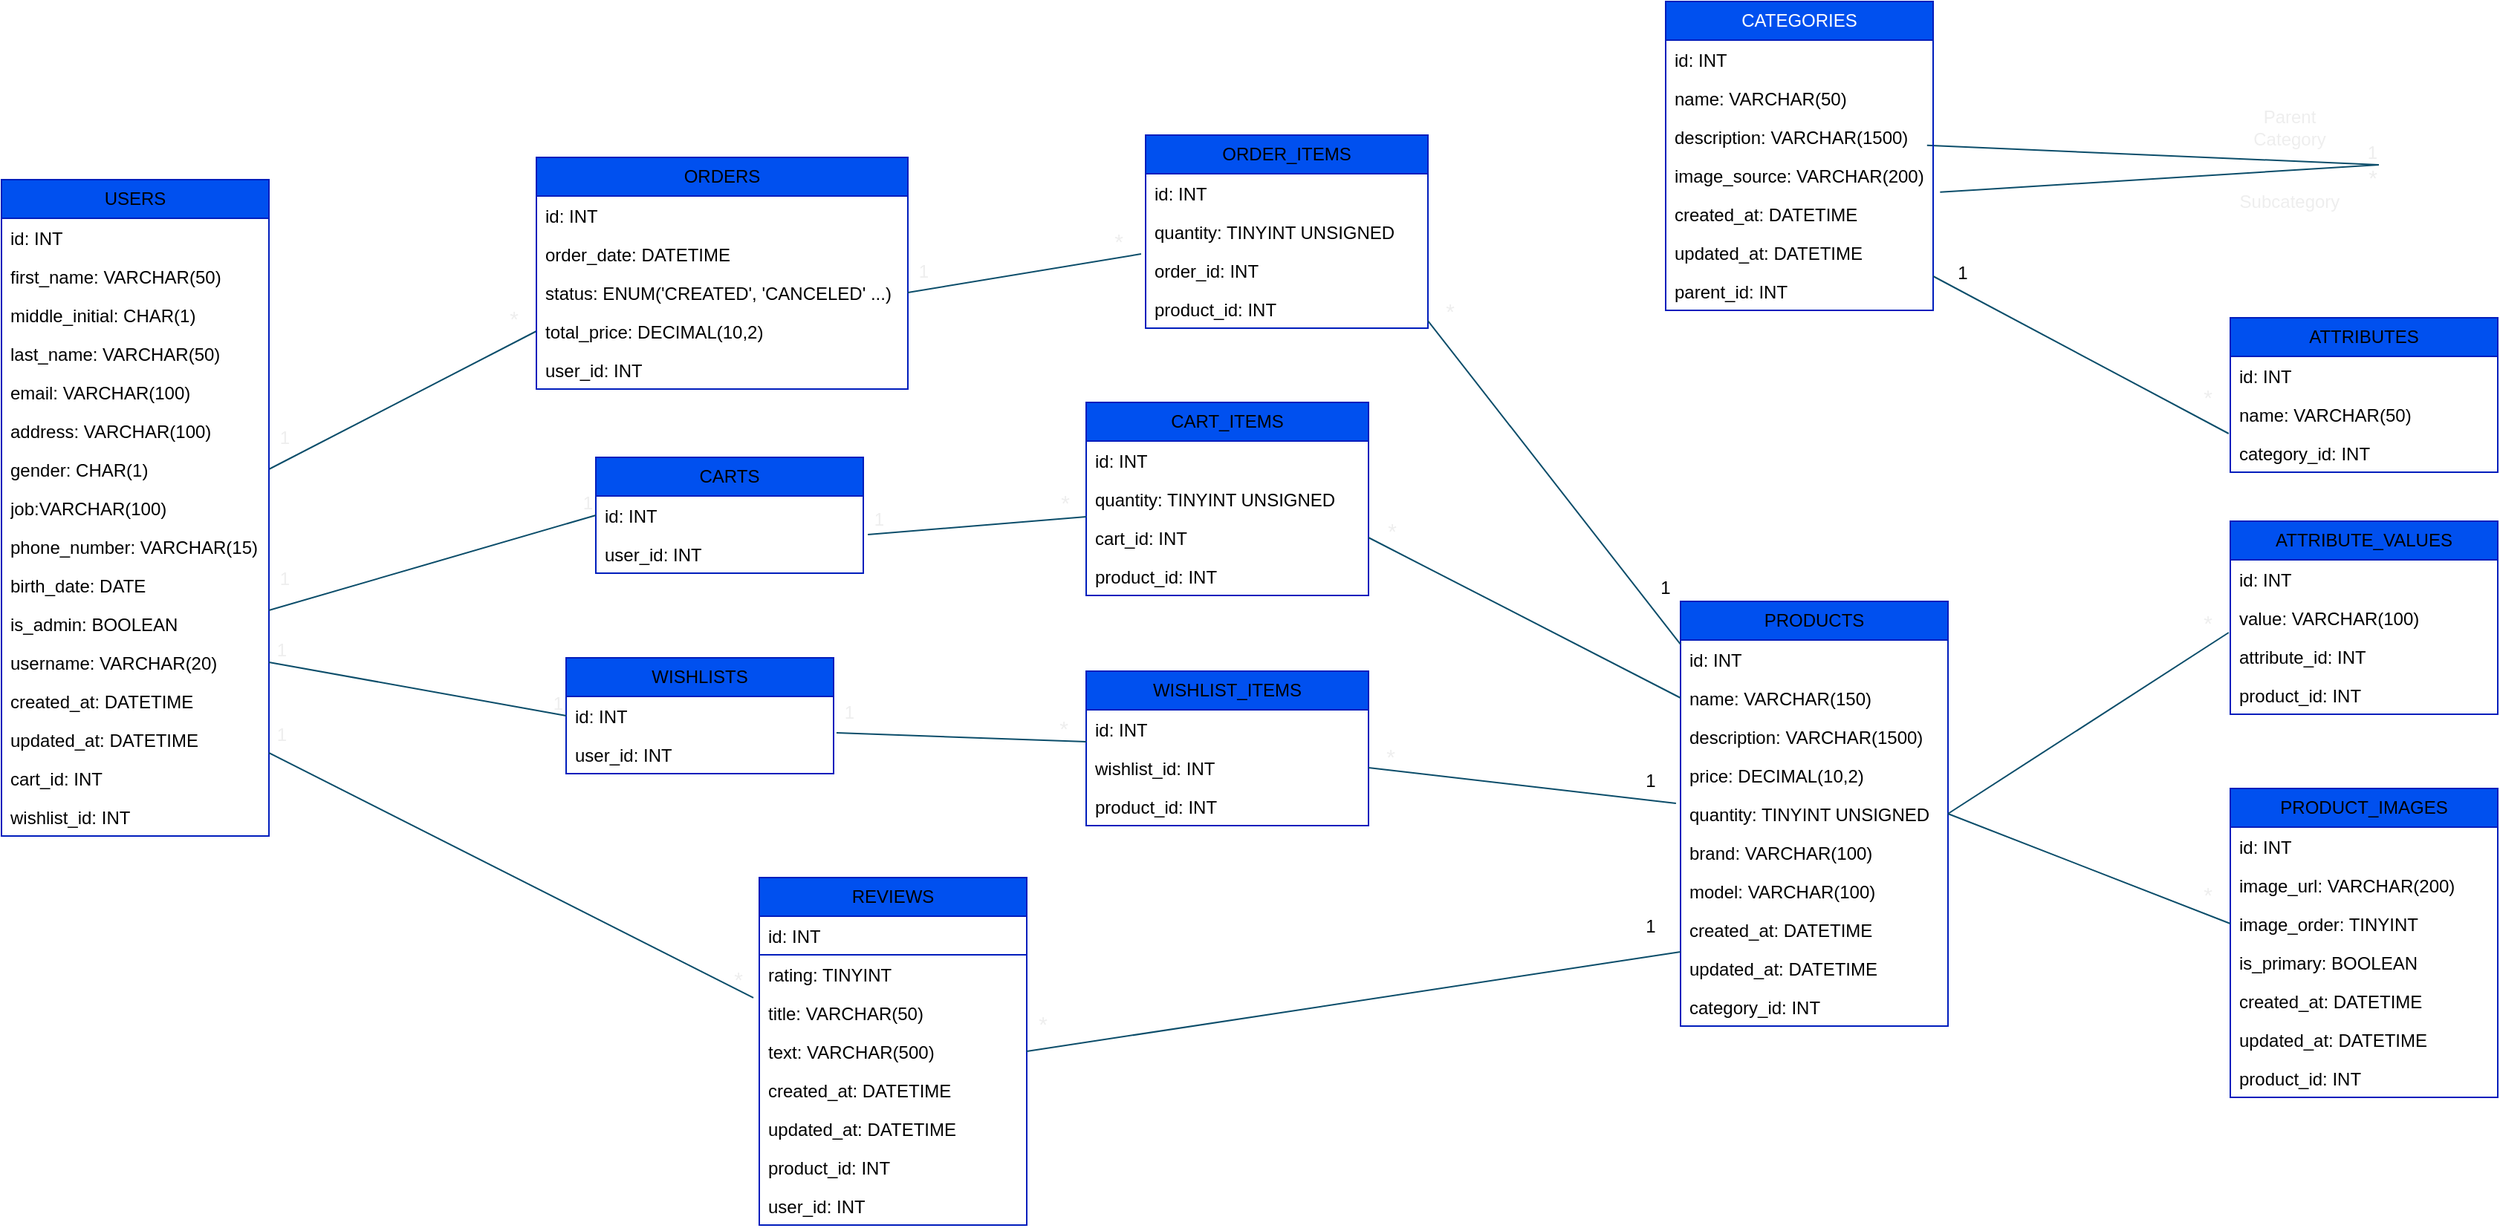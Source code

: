 <mxfile version="26.0.4">
  <diagram name="Sayfa -1" id="enzy9kZGAiI7FpsurEvg">
    <mxGraphModel dx="2206" dy="1286" grid="1" gridSize="10" guides="1" tooltips="1" connect="1" arrows="1" fold="1" page="1" pageScale="1" pageWidth="3300" pageHeight="4681" math="0" shadow="0">
      <root>
        <mxCell id="0" />
        <mxCell id="1" parent="0" />
        <mxCell id="1OkVXM3lb4R1ACt4dG86-137" value="" style="endArrow=none;html=1;rounded=0;exitX=1;exitY=0.5;exitDx=0;exitDy=0;entryX=0;entryY=0.5;entryDx=0;entryDy=0;labelBackgroundColor=none;strokeColor=#0B4D6A;fontColor=default;" parent="1" target="KLQyToDOkxuxc8WSjmjW-53" edge="1" source="KLQyToDOkxuxc8WSjmjW-11">
          <mxGeometry relative="1" as="geometry">
            <mxPoint x="580" y="745" as="sourcePoint" />
            <mxPoint x="600" y="620" as="targetPoint" />
          </mxGeometry>
        </mxCell>
        <mxCell id="1OkVXM3lb4R1ACt4dG86-138" value="&lt;font style=&quot;font-size: 15px;&quot;&gt;*&lt;/font&gt;" style="resizable=0;html=1;whiteSpace=wrap;align=right;verticalAlign=bottom;labelBackgroundColor=none;fillColor=#09555B;strokeColor=#BAC8D3;fontColor=#EEEEEE;" parent="1OkVXM3lb4R1ACt4dG86-137" connectable="0" vertex="1">
          <mxGeometry x="1" relative="1" as="geometry">
            <mxPoint x="-10" y="2" as="offset" />
          </mxGeometry>
        </mxCell>
        <mxCell id="i_vCI5zejf2WjMVPMlsl-74" value="" style="endArrow=none;html=1;rounded=0;exitX=1.003;exitY=0.053;exitDx=0;exitDy=0;exitPerimeter=0;labelBackgroundColor=none;strokeColor=#0B4D6A;fontColor=default;" parent="1" edge="1">
          <mxGeometry relative="1" as="geometry">
            <mxPoint x="1665.9" y="486.87" as="sourcePoint" />
            <mxPoint x="1970" y="500" as="targetPoint" />
          </mxGeometry>
        </mxCell>
        <mxCell id="i_vCI5zejf2WjMVPMlsl-75" value="1" style="resizable=0;html=1;whiteSpace=wrap;align=right;verticalAlign=bottom;labelBackgroundColor=none;fillColor=#09555B;strokeColor=#BAC8D3;fontColor=#EEEEEE;" parent="i_vCI5zejf2WjMVPMlsl-74" connectable="0" vertex="1">
          <mxGeometry x="1" relative="1" as="geometry" />
        </mxCell>
        <mxCell id="i_vCI5zejf2WjMVPMlsl-76" value="Subcategory" style="text;html=1;align=center;verticalAlign=middle;whiteSpace=wrap;rounded=0;labelBackgroundColor=none;fontColor=#EEEEEE;" parent="1" vertex="1">
          <mxGeometry x="1870" y="510" width="80" height="30" as="geometry" />
        </mxCell>
        <mxCell id="i_vCI5zejf2WjMVPMlsl-77" value="" style="endArrow=none;html=1;rounded=0;exitX=1.026;exitY=0.281;exitDx=0;exitDy=0;exitPerimeter=0;labelBackgroundColor=none;strokeColor=#0B4D6A;fontColor=default;" parent="1" edge="1">
          <mxGeometry relative="1" as="geometry">
            <mxPoint x="1674.68" y="518.43" as="sourcePoint" />
            <mxPoint x="1970" y="500" as="targetPoint" />
          </mxGeometry>
        </mxCell>
        <mxCell id="i_vCI5zejf2WjMVPMlsl-78" value="" style="resizable=0;html=1;whiteSpace=wrap;align=right;verticalAlign=bottom;labelBackgroundColor=none;fillColor=#09555B;strokeColor=#BAC8D3;fontColor=#EEEEEE;" parent="i_vCI5zejf2WjMVPMlsl-77" connectable="0" vertex="1">
          <mxGeometry x="1" relative="1" as="geometry">
            <mxPoint x="-1" y="11" as="offset" />
          </mxGeometry>
        </mxCell>
        <mxCell id="i_vCI5zejf2WjMVPMlsl-80" value="Parent Category" style="text;html=1;align=center;verticalAlign=middle;whiteSpace=wrap;rounded=0;labelBackgroundColor=none;fontColor=#EEEEEE;" parent="1" vertex="1">
          <mxGeometry x="1870" y="460" width="80" height="30" as="geometry" />
        </mxCell>
        <mxCell id="KLQyToDOkxuxc8WSjmjW-1" value="USERS" style="swimlane;fontStyle=0;childLayout=stackLayout;horizontal=1;startSize=26;fillColor=#0050ef;horizontalStack=0;resizeParent=1;resizeParentMax=0;resizeLast=0;collapsible=1;marginBottom=0;whiteSpace=wrap;html=1;strokeColor=#001DBC;gradientColor=none;" parent="1" vertex="1">
          <mxGeometry x="370" y="510" width="180" height="442" as="geometry" />
        </mxCell>
        <mxCell id="KLQyToDOkxuxc8WSjmjW-2" value="id: INT" style="text;strokeColor=none;fillColor=none;align=left;verticalAlign=top;spacingLeft=4;spacingRight=4;overflow=hidden;rotatable=0;points=[[0,0.5],[1,0.5]];portConstraint=eastwest;whiteSpace=wrap;html=1;" parent="KLQyToDOkxuxc8WSjmjW-1" vertex="1">
          <mxGeometry y="26" width="180" height="26" as="geometry" />
        </mxCell>
        <mxCell id="KLQyToDOkxuxc8WSjmjW-3" value="first_name: VARCHAR(50)" style="text;strokeColor=none;fillColor=none;align=left;verticalAlign=top;spacingLeft=4;spacingRight=4;overflow=hidden;rotatable=0;points=[[0,0.5],[1,0.5]];portConstraint=eastwest;whiteSpace=wrap;html=1;" parent="KLQyToDOkxuxc8WSjmjW-1" vertex="1">
          <mxGeometry y="52" width="180" height="26" as="geometry" />
        </mxCell>
        <mxCell id="KLQyToDOkxuxc8WSjmjW-4" value="middle_initial: CHAR(1)" style="text;strokeColor=none;fillColor=none;align=left;verticalAlign=top;spacingLeft=4;spacingRight=4;overflow=hidden;rotatable=0;points=[[0,0.5],[1,0.5]];portConstraint=eastwest;whiteSpace=wrap;html=1;" parent="KLQyToDOkxuxc8WSjmjW-1" vertex="1">
          <mxGeometry y="78" width="180" height="26" as="geometry" />
        </mxCell>
        <mxCell id="KLQyToDOkxuxc8WSjmjW-6" value="last_name: VARCHAR(50)" style="text;strokeColor=none;fillColor=none;align=left;verticalAlign=top;spacingLeft=4;spacingRight=4;overflow=hidden;rotatable=0;points=[[0,0.5],[1,0.5]];portConstraint=eastwest;whiteSpace=wrap;html=1;" parent="KLQyToDOkxuxc8WSjmjW-1" vertex="1">
          <mxGeometry y="104" width="180" height="26" as="geometry" />
        </mxCell>
        <mxCell id="KLQyToDOkxuxc8WSjmjW-13" value="email: VARCHAR(100)" style="text;strokeColor=none;fillColor=none;align=left;verticalAlign=top;spacingLeft=4;spacingRight=4;overflow=hidden;rotatable=0;points=[[0,0.5],[1,0.5]];portConstraint=eastwest;whiteSpace=wrap;html=1;" parent="KLQyToDOkxuxc8WSjmjW-1" vertex="1">
          <mxGeometry y="130" width="180" height="26" as="geometry" />
        </mxCell>
        <mxCell id="KLQyToDOkxuxc8WSjmjW-12" value="address: VARCHAR(100)" style="text;strokeColor=none;fillColor=none;align=left;verticalAlign=top;spacingLeft=4;spacingRight=4;overflow=hidden;rotatable=0;points=[[0,0.5],[1,0.5]];portConstraint=eastwest;whiteSpace=wrap;html=1;" parent="KLQyToDOkxuxc8WSjmjW-1" vertex="1">
          <mxGeometry y="156" width="180" height="26" as="geometry" />
        </mxCell>
        <mxCell id="KLQyToDOkxuxc8WSjmjW-11" value="gender: CHAR(1)" style="text;strokeColor=none;fillColor=none;align=left;verticalAlign=top;spacingLeft=4;spacingRight=4;overflow=hidden;rotatable=0;points=[[0,0.5],[1,0.5]];portConstraint=eastwest;whiteSpace=wrap;html=1;" parent="KLQyToDOkxuxc8WSjmjW-1" vertex="1">
          <mxGeometry y="182" width="180" height="26" as="geometry" />
        </mxCell>
        <mxCell id="KLQyToDOkxuxc8WSjmjW-10" value="job:VARCHAR(100)" style="text;strokeColor=none;fillColor=none;align=left;verticalAlign=top;spacingLeft=4;spacingRight=4;overflow=hidden;rotatable=0;points=[[0,0.5],[1,0.5]];portConstraint=eastwest;whiteSpace=wrap;html=1;" parent="KLQyToDOkxuxc8WSjmjW-1" vertex="1">
          <mxGeometry y="208" width="180" height="26" as="geometry" />
        </mxCell>
        <mxCell id="KLQyToDOkxuxc8WSjmjW-9" value="phone_number: VARCHAR(15)" style="text;strokeColor=none;fillColor=none;align=left;verticalAlign=top;spacingLeft=4;spacingRight=4;overflow=hidden;rotatable=0;points=[[0,0.5],[1,0.5]];portConstraint=eastwest;whiteSpace=wrap;html=1;" parent="KLQyToDOkxuxc8WSjmjW-1" vertex="1">
          <mxGeometry y="234" width="180" height="26" as="geometry" />
        </mxCell>
        <mxCell id="KLQyToDOkxuxc8WSjmjW-8" value="birth_date: DATE" style="text;strokeColor=none;fillColor=none;align=left;verticalAlign=top;spacingLeft=4;spacingRight=4;overflow=hidden;rotatable=0;points=[[0,0.5],[1,0.5]];portConstraint=eastwest;whiteSpace=wrap;html=1;" parent="KLQyToDOkxuxc8WSjmjW-1" vertex="1">
          <mxGeometry y="260" width="180" height="26" as="geometry" />
        </mxCell>
        <mxCell id="KLQyToDOkxuxc8WSjmjW-7" value="is_admin: BOOLEAN" style="text;strokeColor=none;fillColor=none;align=left;verticalAlign=top;spacingLeft=4;spacingRight=4;overflow=hidden;rotatable=0;points=[[0,0.5],[1,0.5]];portConstraint=eastwest;whiteSpace=wrap;html=1;" parent="KLQyToDOkxuxc8WSjmjW-1" vertex="1">
          <mxGeometry y="286" width="180" height="26" as="geometry" />
        </mxCell>
        <mxCell id="KLQyToDOkxuxc8WSjmjW-5" value="username: VARCHAR(20)" style="text;strokeColor=none;fillColor=none;align=left;verticalAlign=top;spacingLeft=4;spacingRight=4;overflow=hidden;rotatable=0;points=[[0,0.5],[1,0.5]];portConstraint=eastwest;whiteSpace=wrap;html=1;" parent="KLQyToDOkxuxc8WSjmjW-1" vertex="1">
          <mxGeometry y="312" width="180" height="26" as="geometry" />
        </mxCell>
        <mxCell id="KLQyToDOkxuxc8WSjmjW-14" value="created_at: DATETIME" style="text;strokeColor=none;fillColor=none;align=left;verticalAlign=top;spacingLeft=4;spacingRight=4;overflow=hidden;rotatable=0;points=[[0,0.5],[1,0.5]];portConstraint=eastwest;whiteSpace=wrap;html=1;" parent="KLQyToDOkxuxc8WSjmjW-1" vertex="1">
          <mxGeometry y="338" width="180" height="26" as="geometry" />
        </mxCell>
        <mxCell id="KLQyToDOkxuxc8WSjmjW-15" value="updated_at: DATETIME" style="text;strokeColor=none;fillColor=none;align=left;verticalAlign=top;spacingLeft=4;spacingRight=4;overflow=hidden;rotatable=0;points=[[0,0.5],[1,0.5]];portConstraint=eastwest;whiteSpace=wrap;html=1;" parent="KLQyToDOkxuxc8WSjmjW-1" vertex="1">
          <mxGeometry y="364" width="180" height="26" as="geometry" />
        </mxCell>
        <mxCell id="KLQyToDOkxuxc8WSjmjW-17" value="cart_id: INT" style="text;strokeColor=none;fillColor=none;align=left;verticalAlign=top;spacingLeft=4;spacingRight=4;overflow=hidden;rotatable=0;points=[[0,0.5],[1,0.5]];portConstraint=eastwest;whiteSpace=wrap;html=1;" parent="KLQyToDOkxuxc8WSjmjW-1" vertex="1">
          <mxGeometry y="390" width="180" height="26" as="geometry" />
        </mxCell>
        <mxCell id="KLQyToDOkxuxc8WSjmjW-16" value="wishlist_id: INT" style="text;strokeColor=none;fillColor=none;align=left;verticalAlign=top;spacingLeft=4;spacingRight=4;overflow=hidden;rotatable=0;points=[[0,0.5],[1,0.5]];portConstraint=eastwest;whiteSpace=wrap;html=1;" parent="KLQyToDOkxuxc8WSjmjW-1" vertex="1">
          <mxGeometry y="416" width="180" height="26" as="geometry" />
        </mxCell>
        <mxCell id="KLQyToDOkxuxc8WSjmjW-18" value="CARTS" style="swimlane;fontStyle=0;childLayout=stackLayout;horizontal=1;startSize=26;fillColor=#0050ef;horizontalStack=0;resizeParent=1;resizeParentMax=0;resizeLast=0;collapsible=1;marginBottom=0;whiteSpace=wrap;html=1;strokeColor=#001DBC;gradientColor=none;" parent="1" vertex="1">
          <mxGeometry x="770" y="697" width="180" height="78" as="geometry" />
        </mxCell>
        <mxCell id="KLQyToDOkxuxc8WSjmjW-19" value="id: INT" style="text;strokeColor=none;fillColor=none;align=left;verticalAlign=top;spacingLeft=4;spacingRight=4;overflow=hidden;rotatable=0;points=[[0,0.5],[1,0.5]];portConstraint=eastwest;whiteSpace=wrap;html=1;" parent="KLQyToDOkxuxc8WSjmjW-18" vertex="1">
          <mxGeometry y="26" width="180" height="26" as="geometry" />
        </mxCell>
        <mxCell id="KLQyToDOkxuxc8WSjmjW-20" value="user_id: INT" style="text;strokeColor=none;fillColor=none;align=left;verticalAlign=top;spacingLeft=4;spacingRight=4;overflow=hidden;rotatable=0;points=[[0,0.5],[1,0.5]];portConstraint=eastwest;whiteSpace=wrap;html=1;" parent="KLQyToDOkxuxc8WSjmjW-18" vertex="1">
          <mxGeometry y="52" width="180" height="26" as="geometry" />
        </mxCell>
        <mxCell id="KLQyToDOkxuxc8WSjmjW-35" value="WISHLISTS" style="swimlane;fontStyle=0;childLayout=stackLayout;horizontal=1;startSize=26;fillColor=#0050ef;horizontalStack=0;resizeParent=1;resizeParentMax=0;resizeLast=0;collapsible=1;marginBottom=0;whiteSpace=wrap;html=1;strokeColor=#001DBC;gradientColor=none;" parent="1" vertex="1">
          <mxGeometry x="750" y="832" width="180" height="78" as="geometry" />
        </mxCell>
        <mxCell id="KLQyToDOkxuxc8WSjmjW-36" value="id: INT" style="text;strokeColor=none;fillColor=none;align=left;verticalAlign=top;spacingLeft=4;spacingRight=4;overflow=hidden;rotatable=0;points=[[0,0.5],[1,0.5]];portConstraint=eastwest;whiteSpace=wrap;html=1;" parent="KLQyToDOkxuxc8WSjmjW-35" vertex="1">
          <mxGeometry y="26" width="180" height="26" as="geometry" />
        </mxCell>
        <mxCell id="KLQyToDOkxuxc8WSjmjW-37" value="user_id: INT" style="text;strokeColor=none;fillColor=none;align=left;verticalAlign=top;spacingLeft=4;spacingRight=4;overflow=hidden;rotatable=0;points=[[0,0.5],[1,0.5]];portConstraint=eastwest;whiteSpace=wrap;html=1;" parent="KLQyToDOkxuxc8WSjmjW-35" vertex="1">
          <mxGeometry y="52" width="180" height="26" as="geometry" />
        </mxCell>
        <mxCell id="KLQyToDOkxuxc8WSjmjW-38" value="ORDERS" style="swimlane;fontStyle=0;childLayout=stackLayout;horizontal=1;startSize=26;fillColor=#0050ef;horizontalStack=0;resizeParent=1;resizeParentMax=0;resizeLast=0;collapsible=1;marginBottom=0;whiteSpace=wrap;html=1;strokeColor=#001DBC;gradientColor=none;" parent="1" vertex="1">
          <mxGeometry x="730" y="495" width="250" height="156" as="geometry" />
        </mxCell>
        <mxCell id="KLQyToDOkxuxc8WSjmjW-39" value="id: INT" style="text;strokeColor=none;fillColor=none;align=left;verticalAlign=top;spacingLeft=4;spacingRight=4;overflow=hidden;rotatable=0;points=[[0,0.5],[1,0.5]];portConstraint=eastwest;whiteSpace=wrap;html=1;" parent="KLQyToDOkxuxc8WSjmjW-38" vertex="1">
          <mxGeometry y="26" width="250" height="26" as="geometry" />
        </mxCell>
        <mxCell id="KLQyToDOkxuxc8WSjmjW-40" value="order_date: DATETIME" style="text;strokeColor=none;fillColor=none;align=left;verticalAlign=top;spacingLeft=4;spacingRight=4;overflow=hidden;rotatable=0;points=[[0,0.5],[1,0.5]];portConstraint=eastwest;whiteSpace=wrap;html=1;" parent="KLQyToDOkxuxc8WSjmjW-38" vertex="1">
          <mxGeometry y="52" width="250" height="26" as="geometry" />
        </mxCell>
        <mxCell id="KLQyToDOkxuxc8WSjmjW-41" value="status: ENUM(&#39;CREATED&#39;, &#39;CANCELED&#39; ...)" style="text;strokeColor=none;fillColor=none;align=left;verticalAlign=top;spacingLeft=4;spacingRight=4;overflow=hidden;rotatable=0;points=[[0,0.5],[1,0.5]];portConstraint=eastwest;whiteSpace=wrap;html=1;" parent="KLQyToDOkxuxc8WSjmjW-38" vertex="1">
          <mxGeometry y="78" width="250" height="26" as="geometry" />
        </mxCell>
        <mxCell id="KLQyToDOkxuxc8WSjmjW-53" value="total_price: DECIMAL(10,2)" style="text;strokeColor=none;fillColor=none;align=left;verticalAlign=top;spacingLeft=4;spacingRight=4;overflow=hidden;rotatable=0;points=[[0,0.5],[1,0.5]];portConstraint=eastwest;whiteSpace=wrap;html=1;" parent="KLQyToDOkxuxc8WSjmjW-38" vertex="1">
          <mxGeometry y="104" width="250" height="26" as="geometry" />
        </mxCell>
        <mxCell id="KLQyToDOkxuxc8WSjmjW-54" value="user_id: INT" style="text;strokeColor=none;fillColor=none;align=left;verticalAlign=top;spacingLeft=4;spacingRight=4;overflow=hidden;rotatable=0;points=[[0,0.5],[1,0.5]];portConstraint=eastwest;whiteSpace=wrap;html=1;" parent="KLQyToDOkxuxc8WSjmjW-38" vertex="1">
          <mxGeometry y="130" width="250" height="26" as="geometry" />
        </mxCell>
        <mxCell id="KLQyToDOkxuxc8WSjmjW-55" value="CATEGORIES" style="swimlane;fontStyle=0;childLayout=stackLayout;horizontal=1;startSize=26;fillColor=#0050ef;horizontalStack=0;resizeParent=1;resizeParentMax=0;resizeLast=0;collapsible=1;marginBottom=0;whiteSpace=wrap;html=1;fontColor=#ffffff;strokeColor=#001DBC;gradientColor=none;" parent="1" vertex="1">
          <mxGeometry x="1490" y="390" width="180" height="208" as="geometry" />
        </mxCell>
        <mxCell id="KLQyToDOkxuxc8WSjmjW-56" value="id: INT" style="text;strokeColor=none;fillColor=none;align=left;verticalAlign=top;spacingLeft=4;spacingRight=4;overflow=hidden;rotatable=0;points=[[0,0.5],[1,0.5]];portConstraint=eastwest;whiteSpace=wrap;html=1;" parent="KLQyToDOkxuxc8WSjmjW-55" vertex="1">
          <mxGeometry y="26" width="180" height="26" as="geometry" />
        </mxCell>
        <mxCell id="KLQyToDOkxuxc8WSjmjW-57" value="name: VARCHAR(50)" style="text;strokeColor=none;fillColor=none;align=left;verticalAlign=top;spacingLeft=4;spacingRight=4;overflow=hidden;rotatable=0;points=[[0,0.5],[1,0.5]];portConstraint=eastwest;whiteSpace=wrap;html=1;" parent="KLQyToDOkxuxc8WSjmjW-55" vertex="1">
          <mxGeometry y="52" width="180" height="26" as="geometry" />
        </mxCell>
        <mxCell id="KLQyToDOkxuxc8WSjmjW-58" value="description: VARCHAR(1500)" style="text;strokeColor=none;fillColor=none;align=left;verticalAlign=top;spacingLeft=4;spacingRight=4;overflow=hidden;rotatable=0;points=[[0,0.5],[1,0.5]];portConstraint=eastwest;whiteSpace=wrap;html=1;" parent="KLQyToDOkxuxc8WSjmjW-55" vertex="1">
          <mxGeometry y="78" width="180" height="26" as="geometry" />
        </mxCell>
        <mxCell id="KLQyToDOkxuxc8WSjmjW-63" value="image_source: VARCHAR(200)" style="text;strokeColor=none;fillColor=none;align=left;verticalAlign=top;spacingLeft=4;spacingRight=4;overflow=hidden;rotatable=0;points=[[0,0.5],[1,0.5]];portConstraint=eastwest;whiteSpace=wrap;html=1;" parent="KLQyToDOkxuxc8WSjmjW-55" vertex="1">
          <mxGeometry y="104" width="180" height="26" as="geometry" />
        </mxCell>
        <mxCell id="KLQyToDOkxuxc8WSjmjW-59" value="created_at: DATETIME" style="text;strokeColor=none;fillColor=none;align=left;verticalAlign=top;spacingLeft=4;spacingRight=4;overflow=hidden;rotatable=0;points=[[0,0.5],[1,0.5]];portConstraint=eastwest;whiteSpace=wrap;html=1;" parent="KLQyToDOkxuxc8WSjmjW-55" vertex="1">
          <mxGeometry y="130" width="180" height="26" as="geometry" />
        </mxCell>
        <mxCell id="KLQyToDOkxuxc8WSjmjW-60" value="updated_at: DATETIME" style="text;strokeColor=none;fillColor=none;align=left;verticalAlign=top;spacingLeft=4;spacingRight=4;overflow=hidden;rotatable=0;points=[[0,0.5],[1,0.5]];portConstraint=eastwest;whiteSpace=wrap;html=1;" parent="KLQyToDOkxuxc8WSjmjW-55" vertex="1">
          <mxGeometry y="156" width="180" height="26" as="geometry" />
        </mxCell>
        <mxCell id="KLQyToDOkxuxc8WSjmjW-61" value="parent_id: INT" style="text;strokeColor=none;fillColor=none;align=left;verticalAlign=top;spacingLeft=4;spacingRight=4;overflow=hidden;rotatable=0;points=[[0,0.5],[1,0.5]];portConstraint=eastwest;whiteSpace=wrap;html=1;" parent="KLQyToDOkxuxc8WSjmjW-55" vertex="1">
          <mxGeometry y="182" width="180" height="26" as="geometry" />
        </mxCell>
        <mxCell id="KLQyToDOkxuxc8WSjmjW-64" value="PRODUCTS" style="swimlane;fontStyle=0;childLayout=stackLayout;horizontal=1;startSize=26;fillColor=#0050ef;horizontalStack=0;resizeParent=1;resizeParentMax=0;resizeLast=0;collapsible=1;marginBottom=0;whiteSpace=wrap;html=1;strokeColor=#001DBC;gradientColor=none;" parent="1" vertex="1">
          <mxGeometry x="1500" y="794" width="180" height="286" as="geometry" />
        </mxCell>
        <mxCell id="KLQyToDOkxuxc8WSjmjW-65" value="id: INT" style="text;strokeColor=none;fillColor=none;align=left;verticalAlign=top;spacingLeft=4;spacingRight=4;overflow=hidden;rotatable=0;points=[[0,0.5],[1,0.5]];portConstraint=eastwest;whiteSpace=wrap;html=1;" parent="KLQyToDOkxuxc8WSjmjW-64" vertex="1">
          <mxGeometry y="26" width="180" height="26" as="geometry" />
        </mxCell>
        <mxCell id="KLQyToDOkxuxc8WSjmjW-66" value="name: VARCHAR(150)" style="text;strokeColor=none;fillColor=none;align=left;verticalAlign=top;spacingLeft=4;spacingRight=4;overflow=hidden;rotatable=0;points=[[0,0.5],[1,0.5]];portConstraint=eastwest;whiteSpace=wrap;html=1;" parent="KLQyToDOkxuxc8WSjmjW-64" vertex="1">
          <mxGeometry y="52" width="180" height="26" as="geometry" />
        </mxCell>
        <mxCell id="KLQyToDOkxuxc8WSjmjW-67" value="description: VARCHAR(1500)" style="text;strokeColor=none;fillColor=none;align=left;verticalAlign=top;spacingLeft=4;spacingRight=4;overflow=hidden;rotatable=0;points=[[0,0.5],[1,0.5]];portConstraint=eastwest;whiteSpace=wrap;html=1;" parent="KLQyToDOkxuxc8WSjmjW-64" vertex="1">
          <mxGeometry y="78" width="180" height="26" as="geometry" />
        </mxCell>
        <mxCell id="KLQyToDOkxuxc8WSjmjW-68" value="price: DECIMAL(10,2)" style="text;strokeColor=none;fillColor=none;align=left;verticalAlign=top;spacingLeft=4;spacingRight=4;overflow=hidden;rotatable=0;points=[[0,0.5],[1,0.5]];portConstraint=eastwest;whiteSpace=wrap;html=1;" parent="KLQyToDOkxuxc8WSjmjW-64" vertex="1">
          <mxGeometry y="104" width="180" height="26" as="geometry" />
        </mxCell>
        <mxCell id="KLQyToDOkxuxc8WSjmjW-69" value="quantity: TINYINT UNSIGNED" style="text;strokeColor=none;fillColor=none;align=left;verticalAlign=top;spacingLeft=4;spacingRight=4;overflow=hidden;rotatable=0;points=[[0,0.5],[1,0.5]];portConstraint=eastwest;whiteSpace=wrap;html=1;" parent="KLQyToDOkxuxc8WSjmjW-64" vertex="1">
          <mxGeometry y="130" width="180" height="26" as="geometry" />
        </mxCell>
        <mxCell id="KLQyToDOkxuxc8WSjmjW-73" value="brand: VARCHAR(100)" style="text;strokeColor=none;fillColor=none;align=left;verticalAlign=top;spacingLeft=4;spacingRight=4;overflow=hidden;rotatable=0;points=[[0,0.5],[1,0.5]];portConstraint=eastwest;whiteSpace=wrap;html=1;" parent="KLQyToDOkxuxc8WSjmjW-64" vertex="1">
          <mxGeometry y="156" width="180" height="26" as="geometry" />
        </mxCell>
        <mxCell id="KLQyToDOkxuxc8WSjmjW-74" value="model: VARCHAR(100)" style="text;strokeColor=none;fillColor=none;align=left;verticalAlign=top;spacingLeft=4;spacingRight=4;overflow=hidden;rotatable=0;points=[[0,0.5],[1,0.5]];portConstraint=eastwest;whiteSpace=wrap;html=1;" parent="KLQyToDOkxuxc8WSjmjW-64" vertex="1">
          <mxGeometry y="182" width="180" height="26" as="geometry" />
        </mxCell>
        <mxCell id="KLQyToDOkxuxc8WSjmjW-72" value="created_at: DATETIME" style="text;strokeColor=none;fillColor=none;align=left;verticalAlign=top;spacingLeft=4;spacingRight=4;overflow=hidden;rotatable=0;points=[[0,0.5],[1,0.5]];portConstraint=eastwest;whiteSpace=wrap;html=1;" parent="KLQyToDOkxuxc8WSjmjW-64" vertex="1">
          <mxGeometry y="208" width="180" height="26" as="geometry" />
        </mxCell>
        <mxCell id="KLQyToDOkxuxc8WSjmjW-70" value="updated_at: DATETIME" style="text;strokeColor=none;fillColor=none;align=left;verticalAlign=top;spacingLeft=4;spacingRight=4;overflow=hidden;rotatable=0;points=[[0,0.5],[1,0.5]];portConstraint=eastwest;whiteSpace=wrap;html=1;" parent="KLQyToDOkxuxc8WSjmjW-64" vertex="1">
          <mxGeometry y="234" width="180" height="26" as="geometry" />
        </mxCell>
        <mxCell id="KLQyToDOkxuxc8WSjmjW-71" value="category_id: INT" style="text;strokeColor=none;fillColor=none;align=left;verticalAlign=top;spacingLeft=4;spacingRight=4;overflow=hidden;rotatable=0;points=[[0,0.5],[1,0.5]];portConstraint=eastwest;whiteSpace=wrap;html=1;" parent="KLQyToDOkxuxc8WSjmjW-64" vertex="1">
          <mxGeometry y="260" width="180" height="26" as="geometry" />
        </mxCell>
        <mxCell id="KLQyToDOkxuxc8WSjmjW-75" value="ATTRIBUTES" style="swimlane;fontStyle=0;childLayout=stackLayout;horizontal=1;startSize=26;fillColor=#0050ef;horizontalStack=0;resizeParent=1;resizeParentMax=0;resizeLast=0;collapsible=1;marginBottom=0;whiteSpace=wrap;html=1;strokeColor=#001DBC;gradientColor=none;" parent="1" vertex="1">
          <mxGeometry x="1870" y="603" width="180" height="104" as="geometry" />
        </mxCell>
        <mxCell id="KLQyToDOkxuxc8WSjmjW-76" value="id: INT" style="text;strokeColor=none;fillColor=none;align=left;verticalAlign=top;spacingLeft=4;spacingRight=4;overflow=hidden;rotatable=0;points=[[0,0.5],[1,0.5]];portConstraint=eastwest;whiteSpace=wrap;html=1;" parent="KLQyToDOkxuxc8WSjmjW-75" vertex="1">
          <mxGeometry y="26" width="180" height="26" as="geometry" />
        </mxCell>
        <mxCell id="KLQyToDOkxuxc8WSjmjW-77" value="name: VARCHAR(50)" style="text;strokeColor=none;fillColor=none;align=left;verticalAlign=top;spacingLeft=4;spacingRight=4;overflow=hidden;rotatable=0;points=[[0,0.5],[1,0.5]];portConstraint=eastwest;whiteSpace=wrap;html=1;" parent="KLQyToDOkxuxc8WSjmjW-75" vertex="1">
          <mxGeometry y="52" width="180" height="26" as="geometry" />
        </mxCell>
        <mxCell id="KLQyToDOkxuxc8WSjmjW-78" value="category_id: INT" style="text;strokeColor=none;fillColor=none;align=left;verticalAlign=top;spacingLeft=4;spacingRight=4;overflow=hidden;rotatable=0;points=[[0,0.5],[1,0.5]];portConstraint=eastwest;whiteSpace=wrap;html=1;" parent="KLQyToDOkxuxc8WSjmjW-75" vertex="1">
          <mxGeometry y="78" width="180" height="26" as="geometry" />
        </mxCell>
        <mxCell id="KLQyToDOkxuxc8WSjmjW-79" value="ATTRIBUTE_VALUES" style="swimlane;fontStyle=0;childLayout=stackLayout;horizontal=1;startSize=26;fillColor=#0050ef;horizontalStack=0;resizeParent=1;resizeParentMax=0;resizeLast=0;collapsible=1;marginBottom=0;whiteSpace=wrap;html=1;strokeColor=#001DBC;gradientColor=none;" parent="1" vertex="1">
          <mxGeometry x="1870" y="740" width="180" height="130" as="geometry" />
        </mxCell>
        <mxCell id="KLQyToDOkxuxc8WSjmjW-80" value="id: INT" style="text;strokeColor=none;fillColor=none;align=left;verticalAlign=top;spacingLeft=4;spacingRight=4;overflow=hidden;rotatable=0;points=[[0,0.5],[1,0.5]];portConstraint=eastwest;whiteSpace=wrap;html=1;" parent="KLQyToDOkxuxc8WSjmjW-79" vertex="1">
          <mxGeometry y="26" width="180" height="26" as="geometry" />
        </mxCell>
        <mxCell id="KLQyToDOkxuxc8WSjmjW-81" value="value: VARCHAR(100)" style="text;strokeColor=none;fillColor=none;align=left;verticalAlign=top;spacingLeft=4;spacingRight=4;overflow=hidden;rotatable=0;points=[[0,0.5],[1,0.5]];portConstraint=eastwest;whiteSpace=wrap;html=1;" parent="KLQyToDOkxuxc8WSjmjW-79" vertex="1">
          <mxGeometry y="52" width="180" height="26" as="geometry" />
        </mxCell>
        <mxCell id="KLQyToDOkxuxc8WSjmjW-82" value="attribute_id: INT" style="text;strokeColor=none;fillColor=none;align=left;verticalAlign=top;spacingLeft=4;spacingRight=4;overflow=hidden;rotatable=0;points=[[0,0.5],[1,0.5]];portConstraint=eastwest;whiteSpace=wrap;html=1;" parent="KLQyToDOkxuxc8WSjmjW-79" vertex="1">
          <mxGeometry y="78" width="180" height="26" as="geometry" />
        </mxCell>
        <mxCell id="KLQyToDOkxuxc8WSjmjW-83" value="product_id: INT" style="text;strokeColor=none;fillColor=none;align=left;verticalAlign=top;spacingLeft=4;spacingRight=4;overflow=hidden;rotatable=0;points=[[0,0.5],[1,0.5]];portConstraint=eastwest;whiteSpace=wrap;html=1;" parent="KLQyToDOkxuxc8WSjmjW-79" vertex="1">
          <mxGeometry y="104" width="180" height="26" as="geometry" />
        </mxCell>
        <mxCell id="KLQyToDOkxuxc8WSjmjW-84" value="PRODUCT_IMAGES" style="swimlane;fontStyle=0;childLayout=stackLayout;horizontal=1;startSize=26;fillColor=#0050ef;horizontalStack=0;resizeParent=1;resizeParentMax=0;resizeLast=0;collapsible=1;marginBottom=0;whiteSpace=wrap;html=1;strokeColor=#001DBC;gradientColor=none;" parent="1" vertex="1">
          <mxGeometry x="1870" y="920" width="180" height="208" as="geometry" />
        </mxCell>
        <mxCell id="KLQyToDOkxuxc8WSjmjW-85" value="id: INT" style="text;strokeColor=none;fillColor=none;align=left;verticalAlign=top;spacingLeft=4;spacingRight=4;overflow=hidden;rotatable=0;points=[[0,0.5],[1,0.5]];portConstraint=eastwest;whiteSpace=wrap;html=1;" parent="KLQyToDOkxuxc8WSjmjW-84" vertex="1">
          <mxGeometry y="26" width="180" height="26" as="geometry" />
        </mxCell>
        <mxCell id="KLQyToDOkxuxc8WSjmjW-86" value="image_url: VARCHAR(200)" style="text;strokeColor=none;fillColor=none;align=left;verticalAlign=top;spacingLeft=4;spacingRight=4;overflow=hidden;rotatable=0;points=[[0,0.5],[1,0.5]];portConstraint=eastwest;whiteSpace=wrap;html=1;" parent="KLQyToDOkxuxc8WSjmjW-84" vertex="1">
          <mxGeometry y="52" width="180" height="26" as="geometry" />
        </mxCell>
        <mxCell id="KLQyToDOkxuxc8WSjmjW-87" value="image_order: TINYINT" style="text;strokeColor=none;fillColor=none;align=left;verticalAlign=top;spacingLeft=4;spacingRight=4;overflow=hidden;rotatable=0;points=[[0,0.5],[1,0.5]];portConstraint=eastwest;whiteSpace=wrap;html=1;" parent="KLQyToDOkxuxc8WSjmjW-84" vertex="1">
          <mxGeometry y="78" width="180" height="26" as="geometry" />
        </mxCell>
        <mxCell id="KLQyToDOkxuxc8WSjmjW-88" value="is_primary: BOOLEAN" style="text;strokeColor=none;fillColor=none;align=left;verticalAlign=top;spacingLeft=4;spacingRight=4;overflow=hidden;rotatable=0;points=[[0,0.5],[1,0.5]];portConstraint=eastwest;whiteSpace=wrap;html=1;" parent="KLQyToDOkxuxc8WSjmjW-84" vertex="1">
          <mxGeometry y="104" width="180" height="26" as="geometry" />
        </mxCell>
        <mxCell id="KLQyToDOkxuxc8WSjmjW-92" value="created_at: DATETIME" style="text;strokeColor=none;fillColor=none;align=left;verticalAlign=top;spacingLeft=4;spacingRight=4;overflow=hidden;rotatable=0;points=[[0,0.5],[1,0.5]];portConstraint=eastwest;whiteSpace=wrap;html=1;" parent="KLQyToDOkxuxc8WSjmjW-84" vertex="1">
          <mxGeometry y="130" width="180" height="26" as="geometry" />
        </mxCell>
        <mxCell id="KLQyToDOkxuxc8WSjmjW-93" value="updated_at: DATETIME" style="text;strokeColor=none;fillColor=none;align=left;verticalAlign=top;spacingLeft=4;spacingRight=4;overflow=hidden;rotatable=0;points=[[0,0.5],[1,0.5]];portConstraint=eastwest;whiteSpace=wrap;html=1;" parent="KLQyToDOkxuxc8WSjmjW-84" vertex="1">
          <mxGeometry y="156" width="180" height="26" as="geometry" />
        </mxCell>
        <mxCell id="KLQyToDOkxuxc8WSjmjW-94" value="product_id: INT" style="text;strokeColor=none;fillColor=none;align=left;verticalAlign=top;spacingLeft=4;spacingRight=4;overflow=hidden;rotatable=0;points=[[0,0.5],[1,0.5]];portConstraint=eastwest;whiteSpace=wrap;html=1;" parent="KLQyToDOkxuxc8WSjmjW-84" vertex="1">
          <mxGeometry y="182" width="180" height="26" as="geometry" />
        </mxCell>
        <mxCell id="KLQyToDOkxuxc8WSjmjW-95" value="REVIEWS" style="swimlane;fontStyle=0;childLayout=stackLayout;horizontal=1;startSize=26;fillColor=#0050ef;horizontalStack=0;resizeParent=1;resizeParentMax=0;resizeLast=0;collapsible=1;marginBottom=0;whiteSpace=wrap;html=1;strokeColor=#001DBC;" parent="1" vertex="1">
          <mxGeometry x="880" y="980" width="180" height="234" as="geometry" />
        </mxCell>
        <mxCell id="KLQyToDOkxuxc8WSjmjW-96" value="id: INT" style="text;strokeColor=#001DBC;fillColor=none;align=left;verticalAlign=top;spacingLeft=4;spacingRight=4;overflow=hidden;rotatable=0;points=[[0,0.5],[1,0.5]];portConstraint=eastwest;whiteSpace=wrap;html=1;gradientColor=none;" parent="KLQyToDOkxuxc8WSjmjW-95" vertex="1">
          <mxGeometry y="26" width="180" height="26" as="geometry" />
        </mxCell>
        <mxCell id="KLQyToDOkxuxc8WSjmjW-97" value="rating: TINYINT" style="text;strokeColor=none;fillColor=none;align=left;verticalAlign=top;spacingLeft=4;spacingRight=4;overflow=hidden;rotatable=0;points=[[0,0.5],[1,0.5]];portConstraint=eastwest;whiteSpace=wrap;html=1;" parent="KLQyToDOkxuxc8WSjmjW-95" vertex="1">
          <mxGeometry y="52" width="180" height="26" as="geometry" />
        </mxCell>
        <mxCell id="KLQyToDOkxuxc8WSjmjW-98" value="title: VARCHAR(50)" style="text;strokeColor=none;fillColor=none;align=left;verticalAlign=top;spacingLeft=4;spacingRight=4;overflow=hidden;rotatable=0;points=[[0,0.5],[1,0.5]];portConstraint=eastwest;whiteSpace=wrap;html=1;" parent="KLQyToDOkxuxc8WSjmjW-95" vertex="1">
          <mxGeometry y="78" width="180" height="26" as="geometry" />
        </mxCell>
        <mxCell id="KLQyToDOkxuxc8WSjmjW-99" value="text: VARCHAR(500)" style="text;strokeColor=none;fillColor=none;align=left;verticalAlign=top;spacingLeft=4;spacingRight=4;overflow=hidden;rotatable=0;points=[[0,0.5],[1,0.5]];portConstraint=eastwest;whiteSpace=wrap;html=1;" parent="KLQyToDOkxuxc8WSjmjW-95" vertex="1">
          <mxGeometry y="104" width="180" height="26" as="geometry" />
        </mxCell>
        <mxCell id="KLQyToDOkxuxc8WSjmjW-103" value="created_at: DATETIME" style="text;strokeColor=none;fillColor=none;align=left;verticalAlign=top;spacingLeft=4;spacingRight=4;overflow=hidden;rotatable=0;points=[[0,0.5],[1,0.5]];portConstraint=eastwest;whiteSpace=wrap;html=1;" parent="KLQyToDOkxuxc8WSjmjW-95" vertex="1">
          <mxGeometry y="130" width="180" height="26" as="geometry" />
        </mxCell>
        <mxCell id="KLQyToDOkxuxc8WSjmjW-104" value="updated_at: DATETIME" style="text;strokeColor=none;fillColor=none;align=left;verticalAlign=top;spacingLeft=4;spacingRight=4;overflow=hidden;rotatable=0;points=[[0,0.5],[1,0.5]];portConstraint=eastwest;whiteSpace=wrap;html=1;" parent="KLQyToDOkxuxc8WSjmjW-95" vertex="1">
          <mxGeometry y="156" width="180" height="26" as="geometry" />
        </mxCell>
        <mxCell id="KLQyToDOkxuxc8WSjmjW-105" value="product_id: INT" style="text;strokeColor=none;fillColor=none;align=left;verticalAlign=top;spacingLeft=4;spacingRight=4;overflow=hidden;rotatable=0;points=[[0,0.5],[1,0.5]];portConstraint=eastwest;whiteSpace=wrap;html=1;" parent="KLQyToDOkxuxc8WSjmjW-95" vertex="1">
          <mxGeometry y="182" width="180" height="26" as="geometry" />
        </mxCell>
        <mxCell id="KLQyToDOkxuxc8WSjmjW-106" value="user_id: INT" style="text;strokeColor=none;fillColor=none;align=left;verticalAlign=top;spacingLeft=4;spacingRight=4;overflow=hidden;rotatable=0;points=[[0,0.5],[1,0.5]];portConstraint=eastwest;whiteSpace=wrap;html=1;" parent="KLQyToDOkxuxc8WSjmjW-95" vertex="1">
          <mxGeometry y="208" width="180" height="26" as="geometry" />
        </mxCell>
        <mxCell id="KLQyToDOkxuxc8WSjmjW-107" value="CART_ITEMS" style="swimlane;fontStyle=0;childLayout=stackLayout;horizontal=1;startSize=26;fillColor=#0050ef;horizontalStack=0;resizeParent=1;resizeParentMax=0;resizeLast=0;collapsible=1;marginBottom=0;whiteSpace=wrap;html=1;strokeColor=#001DBC;gradientColor=none;" parent="1" vertex="1">
          <mxGeometry x="1100" y="660" width="190" height="130" as="geometry" />
        </mxCell>
        <mxCell id="KLQyToDOkxuxc8WSjmjW-108" value="id: INT" style="text;strokeColor=none;fillColor=none;align=left;verticalAlign=top;spacingLeft=4;spacingRight=4;overflow=hidden;rotatable=0;points=[[0,0.5],[1,0.5]];portConstraint=eastwest;whiteSpace=wrap;html=1;" parent="KLQyToDOkxuxc8WSjmjW-107" vertex="1">
          <mxGeometry y="26" width="190" height="26" as="geometry" />
        </mxCell>
        <mxCell id="KLQyToDOkxuxc8WSjmjW-109" value="quantity: TINYINT UNSIGNED" style="text;strokeColor=none;fillColor=none;align=left;verticalAlign=top;spacingLeft=4;spacingRight=4;overflow=hidden;rotatable=0;points=[[0,0.5],[1,0.5]];portConstraint=eastwest;whiteSpace=wrap;html=1;" parent="KLQyToDOkxuxc8WSjmjW-107" vertex="1">
          <mxGeometry y="52" width="190" height="26" as="geometry" />
        </mxCell>
        <mxCell id="KLQyToDOkxuxc8WSjmjW-110" value="cart_id: INT" style="text;strokeColor=none;fillColor=none;align=left;verticalAlign=top;spacingLeft=4;spacingRight=4;overflow=hidden;rotatable=0;points=[[0,0.5],[1,0.5]];portConstraint=eastwest;whiteSpace=wrap;html=1;" parent="KLQyToDOkxuxc8WSjmjW-107" vertex="1">
          <mxGeometry y="78" width="190" height="26" as="geometry" />
        </mxCell>
        <mxCell id="KLQyToDOkxuxc8WSjmjW-111" value="product_id: INT" style="text;strokeColor=none;fillColor=none;align=left;verticalAlign=top;spacingLeft=4;spacingRight=4;overflow=hidden;rotatable=0;points=[[0,0.5],[1,0.5]];portConstraint=eastwest;whiteSpace=wrap;html=1;" parent="KLQyToDOkxuxc8WSjmjW-107" vertex="1">
          <mxGeometry y="104" width="190" height="26" as="geometry" />
        </mxCell>
        <mxCell id="KLQyToDOkxuxc8WSjmjW-113" value="WISHLIST_ITEMS" style="swimlane;fontStyle=0;childLayout=stackLayout;horizontal=1;startSize=26;fillColor=#0050ef;horizontalStack=0;resizeParent=1;resizeParentMax=0;resizeLast=0;collapsible=1;marginBottom=0;whiteSpace=wrap;html=1;strokeColor=#001DBC;gradientColor=none;" parent="1" vertex="1">
          <mxGeometry x="1100" y="841" width="190" height="104" as="geometry" />
        </mxCell>
        <mxCell id="KLQyToDOkxuxc8WSjmjW-114" value="id: INT" style="text;strokeColor=none;fillColor=none;align=left;verticalAlign=top;spacingLeft=4;spacingRight=4;overflow=hidden;rotatable=0;points=[[0,0.5],[1,0.5]];portConstraint=eastwest;whiteSpace=wrap;html=1;" parent="KLQyToDOkxuxc8WSjmjW-113" vertex="1">
          <mxGeometry y="26" width="190" height="26" as="geometry" />
        </mxCell>
        <mxCell id="KLQyToDOkxuxc8WSjmjW-116" value="wishlist_id: INT" style="text;strokeColor=none;fillColor=none;align=left;verticalAlign=top;spacingLeft=4;spacingRight=4;overflow=hidden;rotatable=0;points=[[0,0.5],[1,0.5]];portConstraint=eastwest;whiteSpace=wrap;html=1;" parent="KLQyToDOkxuxc8WSjmjW-113" vertex="1">
          <mxGeometry y="52" width="190" height="26" as="geometry" />
        </mxCell>
        <mxCell id="KLQyToDOkxuxc8WSjmjW-117" value="product_id: INT" style="text;strokeColor=none;fillColor=none;align=left;verticalAlign=top;spacingLeft=4;spacingRight=4;overflow=hidden;rotatable=0;points=[[0,0.5],[1,0.5]];portConstraint=eastwest;whiteSpace=wrap;html=1;" parent="KLQyToDOkxuxc8WSjmjW-113" vertex="1">
          <mxGeometry y="78" width="190" height="26" as="geometry" />
        </mxCell>
        <mxCell id="KLQyToDOkxuxc8WSjmjW-118" value="ORDER_ITEMS" style="swimlane;fontStyle=0;childLayout=stackLayout;horizontal=1;startSize=26;fillColor=#0050ef;horizontalStack=0;resizeParent=1;resizeParentMax=0;resizeLast=0;collapsible=1;marginBottom=0;whiteSpace=wrap;html=1;strokeColor=#001DBC;gradientColor=none;" parent="1" vertex="1">
          <mxGeometry x="1140" y="480" width="190" height="130" as="geometry" />
        </mxCell>
        <mxCell id="KLQyToDOkxuxc8WSjmjW-119" value="id: INT" style="text;strokeColor=none;fillColor=none;align=left;verticalAlign=top;spacingLeft=4;spacingRight=4;overflow=hidden;rotatable=0;points=[[0,0.5],[1,0.5]];portConstraint=eastwest;whiteSpace=wrap;html=1;" parent="KLQyToDOkxuxc8WSjmjW-118" vertex="1">
          <mxGeometry y="26" width="190" height="26" as="geometry" />
        </mxCell>
        <mxCell id="KLQyToDOkxuxc8WSjmjW-120" value="quantity: TINYINT UNSIGNED" style="text;strokeColor=none;fillColor=none;align=left;verticalAlign=top;spacingLeft=4;spacingRight=4;overflow=hidden;rotatable=0;points=[[0,0.5],[1,0.5]];portConstraint=eastwest;whiteSpace=wrap;html=1;" parent="KLQyToDOkxuxc8WSjmjW-118" vertex="1">
          <mxGeometry y="52" width="190" height="26" as="geometry" />
        </mxCell>
        <mxCell id="KLQyToDOkxuxc8WSjmjW-121" value="order_id: INT" style="text;strokeColor=none;fillColor=none;align=left;verticalAlign=top;spacingLeft=4;spacingRight=4;overflow=hidden;rotatable=0;points=[[0,0.5],[1,0.5]];portConstraint=eastwest;whiteSpace=wrap;html=1;" parent="KLQyToDOkxuxc8WSjmjW-118" vertex="1">
          <mxGeometry y="78" width="190" height="26" as="geometry" />
        </mxCell>
        <mxCell id="KLQyToDOkxuxc8WSjmjW-122" value="product_id: INT" style="text;strokeColor=none;fillColor=none;align=left;verticalAlign=top;spacingLeft=4;spacingRight=4;overflow=hidden;rotatable=0;points=[[0,0.5],[1,0.5]];portConstraint=eastwest;whiteSpace=wrap;html=1;" parent="KLQyToDOkxuxc8WSjmjW-118" vertex="1">
          <mxGeometry y="104" width="190" height="26" as="geometry" />
        </mxCell>
        <mxCell id="L1XJs_MKKKZeRs-AraBL-1" value="1" style="resizable=0;html=1;whiteSpace=wrap;align=right;verticalAlign=bottom;labelBackgroundColor=none;fillColor=#09555B;strokeColor=#BAC8D3;fontColor=#EEEEEE;" connectable="0" vertex="1" parent="1">
          <mxGeometry x="650.002" y="714.995" as="geometry">
            <mxPoint x="-85" y="-22" as="offset" />
          </mxGeometry>
        </mxCell>
        <mxCell id="L1XJs_MKKKZeRs-AraBL-2" value="" style="endArrow=none;html=1;rounded=0;exitX=1;exitY=0.5;exitDx=0;exitDy=0;entryX=0;entryY=0.5;entryDx=0;entryDy=0;labelBackgroundColor=none;strokeColor=#0B4D6A;fontColor=default;" edge="1" parent="1" target="KLQyToDOkxuxc8WSjmjW-19">
          <mxGeometry relative="1" as="geometry">
            <mxPoint x="550" y="800" as="sourcePoint" />
            <mxPoint x="730" y="707" as="targetPoint" />
          </mxGeometry>
        </mxCell>
        <mxCell id="L1XJs_MKKKZeRs-AraBL-3" value="1" style="resizable=0;html=1;whiteSpace=wrap;align=right;verticalAlign=bottom;labelBackgroundColor=none;fillColor=#09555B;strokeColor=#BAC8D3;fontColor=#EEEEEE;" connectable="0" vertex="1" parent="L1XJs_MKKKZeRs-AraBL-2">
          <mxGeometry x="1" relative="1" as="geometry">
            <mxPoint as="offset" />
          </mxGeometry>
        </mxCell>
        <mxCell id="L1XJs_MKKKZeRs-AraBL-4" value="1" style="resizable=0;html=1;whiteSpace=wrap;align=right;verticalAlign=bottom;labelBackgroundColor=none;fillColor=#09555B;strokeColor=#BAC8D3;fontColor=#EEEEEE;" connectable="0" vertex="1" parent="1">
          <mxGeometry x="650.002" y="809.995" as="geometry">
            <mxPoint x="-85" y="-22" as="offset" />
          </mxGeometry>
        </mxCell>
        <mxCell id="L1XJs_MKKKZeRs-AraBL-5" value="" style="endArrow=none;html=1;rounded=0;exitX=1;exitY=0.5;exitDx=0;exitDy=0;entryX=0;entryY=0.5;entryDx=0;entryDy=0;labelBackgroundColor=none;strokeColor=#0B4D6A;fontColor=default;" edge="1" parent="1" source="KLQyToDOkxuxc8WSjmjW-5" target="KLQyToDOkxuxc8WSjmjW-36">
          <mxGeometry relative="1" as="geometry">
            <mxPoint x="570" y="725" as="sourcePoint" />
            <mxPoint x="750" y="632" as="targetPoint" />
          </mxGeometry>
        </mxCell>
        <mxCell id="L1XJs_MKKKZeRs-AraBL-6" value="1" style="resizable=0;html=1;whiteSpace=wrap;align=right;verticalAlign=bottom;labelBackgroundColor=none;fillColor=#09555B;strokeColor=#BAC8D3;fontColor=#EEEEEE;" connectable="0" vertex="1" parent="L1XJs_MKKKZeRs-AraBL-5">
          <mxGeometry x="1" relative="1" as="geometry">
            <mxPoint y="1" as="offset" />
          </mxGeometry>
        </mxCell>
        <mxCell id="L1XJs_MKKKZeRs-AraBL-8" value="1" style="resizable=0;html=1;whiteSpace=wrap;align=right;verticalAlign=bottom;labelBackgroundColor=none;fillColor=#09555B;strokeColor=#BAC8D3;fontColor=#EEEEEE;" connectable="0" vertex="1" parent="1">
          <mxGeometry x="759.789" y="880.962" as="geometry">
            <mxPoint x="-196" y="-45" as="offset" />
          </mxGeometry>
        </mxCell>
        <mxCell id="L1XJs_MKKKZeRs-AraBL-9" value="" style="endArrow=none;html=1;rounded=0;entryX=-0.022;entryY=0.115;entryDx=0;entryDy=0;labelBackgroundColor=none;strokeColor=#0B4D6A;fontColor=default;exitX=1;exitY=-0.154;exitDx=0;exitDy=0;exitPerimeter=0;entryPerimeter=0;" edge="1" parent="1" source="KLQyToDOkxuxc8WSjmjW-17" target="KLQyToDOkxuxc8WSjmjW-98">
          <mxGeometry relative="1" as="geometry">
            <mxPoint x="560" y="900" as="sourcePoint" />
            <mxPoint x="780" y="976" as="targetPoint" />
          </mxGeometry>
        </mxCell>
        <mxCell id="L1XJs_MKKKZeRs-AraBL-11" value="1" style="resizable=0;html=1;whiteSpace=wrap;align=right;verticalAlign=bottom;labelBackgroundColor=none;fillColor=#09555B;strokeColor=#BAC8D3;fontColor=#EEEEEE;" connectable="0" vertex="1" parent="1">
          <mxGeometry x="759.789" y="937.002" as="geometry">
            <mxPoint x="-196" y="-45" as="offset" />
          </mxGeometry>
        </mxCell>
        <mxCell id="L1XJs_MKKKZeRs-AraBL-14" value="&lt;font style=&quot;font-size: 15px;&quot;&gt;*&lt;/font&gt;" style="resizable=0;html=1;whiteSpace=wrap;align=right;verticalAlign=bottom;labelBackgroundColor=none;fillColor=#09555B;strokeColor=#BAC8D3;fontColor=#EEEEEE;" connectable="0" vertex="1" parent="1">
          <mxGeometry x="870.0" y="1059.999" as="geometry" />
        </mxCell>
        <mxCell id="L1XJs_MKKKZeRs-AraBL-20" value="" style="endArrow=none;html=1;rounded=0;exitX=1;exitY=0.5;exitDx=0;exitDy=0;entryX=-0.016;entryY=1.077;entryDx=0;entryDy=0;labelBackgroundColor=none;strokeColor=#0B4D6A;fontColor=default;entryPerimeter=0;" edge="1" parent="1" source="KLQyToDOkxuxc8WSjmjW-41" target="KLQyToDOkxuxc8WSjmjW-120">
          <mxGeometry relative="1" as="geometry">
            <mxPoint x="910" y="470" as="sourcePoint" />
            <mxPoint x="1090" y="377" as="targetPoint" />
          </mxGeometry>
        </mxCell>
        <mxCell id="L1XJs_MKKKZeRs-AraBL-21" value="&lt;font style=&quot;font-size: 15px;&quot;&gt;*&lt;/font&gt;" style="resizable=0;html=1;whiteSpace=wrap;align=right;verticalAlign=bottom;labelBackgroundColor=none;fillColor=#09555B;strokeColor=#BAC8D3;fontColor=#EEEEEE;" connectable="0" vertex="1" parent="L1XJs_MKKKZeRs-AraBL-20">
          <mxGeometry x="1" relative="1" as="geometry">
            <mxPoint x="-10" y="2" as="offset" />
          </mxGeometry>
        </mxCell>
        <mxCell id="L1XJs_MKKKZeRs-AraBL-22" value="1" style="resizable=0;html=1;whiteSpace=wrap;align=right;verticalAlign=bottom;labelBackgroundColor=none;fillColor=#09555B;strokeColor=#BAC8D3;fontColor=#EEEEEE;" connectable="0" vertex="1" parent="1">
          <mxGeometry x="1080.002" y="602.995" as="geometry">
            <mxPoint x="-85" y="-22" as="offset" />
          </mxGeometry>
        </mxCell>
        <mxCell id="L1XJs_MKKKZeRs-AraBL-23" value="" style="endArrow=none;html=1;rounded=0;exitX=1.017;exitY=0;exitDx=0;exitDy=0;entryX=0;entryY=0.5;entryDx=0;entryDy=0;labelBackgroundColor=none;strokeColor=#0B4D6A;fontColor=default;exitPerimeter=0;" edge="1" parent="1" source="KLQyToDOkxuxc8WSjmjW-20">
          <mxGeometry relative="1" as="geometry">
            <mxPoint x="920" y="830" as="sourcePoint" />
            <mxPoint x="1100" y="737" as="targetPoint" />
          </mxGeometry>
        </mxCell>
        <mxCell id="L1XJs_MKKKZeRs-AraBL-24" value="&lt;font style=&quot;font-size: 15px;&quot;&gt;*&lt;/font&gt;" style="resizable=0;html=1;whiteSpace=wrap;align=right;verticalAlign=bottom;labelBackgroundColor=none;fillColor=#09555B;strokeColor=#BAC8D3;fontColor=#EEEEEE;" connectable="0" vertex="1" parent="L1XJs_MKKKZeRs-AraBL-23">
          <mxGeometry x="1" relative="1" as="geometry">
            <mxPoint x="-10" y="2" as="offset" />
          </mxGeometry>
        </mxCell>
        <mxCell id="L1XJs_MKKKZeRs-AraBL-25" value="1" style="resizable=0;html=1;whiteSpace=wrap;align=right;verticalAlign=bottom;labelBackgroundColor=none;fillColor=#09555B;strokeColor=#BAC8D3;fontColor=#EEEEEE;" connectable="0" vertex="1" parent="1">
          <mxGeometry x="1050.002" y="769.995" as="geometry">
            <mxPoint x="-85" y="-22" as="offset" />
          </mxGeometry>
        </mxCell>
        <mxCell id="L1XJs_MKKKZeRs-AraBL-26" value="" style="endArrow=none;html=1;rounded=0;exitX=1.011;exitY=0.269;exitDx=0;exitDy=0;entryX=0;entryY=0.5;entryDx=0;entryDy=0;labelBackgroundColor=none;strokeColor=#0B4D6A;fontColor=default;exitPerimeter=0;" edge="1" parent="1">
          <mxGeometry relative="1" as="geometry">
            <mxPoint x="931.98" y="882.504" as="sourcePoint" />
            <mxPoint x="1100" y="888.51" as="targetPoint" />
          </mxGeometry>
        </mxCell>
        <mxCell id="L1XJs_MKKKZeRs-AraBL-27" value="&lt;font style=&quot;font-size: 15px;&quot;&gt;*&lt;/font&gt;" style="resizable=0;html=1;whiteSpace=wrap;align=right;verticalAlign=bottom;labelBackgroundColor=none;fillColor=#09555B;strokeColor=#BAC8D3;fontColor=#EEEEEE;" connectable="0" vertex="1" parent="L1XJs_MKKKZeRs-AraBL-26">
          <mxGeometry x="1" relative="1" as="geometry">
            <mxPoint x="-10" y="2" as="offset" />
          </mxGeometry>
        </mxCell>
        <mxCell id="L1XJs_MKKKZeRs-AraBL-28" value="1" style="resizable=0;html=1;whiteSpace=wrap;align=right;verticalAlign=bottom;labelBackgroundColor=none;fillColor=#09555B;strokeColor=#BAC8D3;fontColor=#EEEEEE;" connectable="0" vertex="1" parent="1">
          <mxGeometry x="1030.002" y="899.995" as="geometry">
            <mxPoint x="-85" y="-22" as="offset" />
          </mxGeometry>
        </mxCell>
        <mxCell id="L1XJs_MKKKZeRs-AraBL-29" value="" style="endArrow=none;html=1;rounded=0;exitX=0;exitY=0.077;exitDx=0;exitDy=0;labelBackgroundColor=none;strokeColor=#0B4D6A;fontColor=default;exitPerimeter=0;entryX=1;entryY=0.5;entryDx=0;entryDy=0;" edge="1" parent="1" source="KLQyToDOkxuxc8WSjmjW-70" target="KLQyToDOkxuxc8WSjmjW-99">
          <mxGeometry relative="1" as="geometry">
            <mxPoint x="1140" y="1173" as="sourcePoint" />
            <mxPoint x="1025" y="1124" as="targetPoint" />
          </mxGeometry>
        </mxCell>
        <mxCell id="L1XJs_MKKKZeRs-AraBL-30" value="&lt;font style=&quot;font-size: 15px;&quot;&gt;*&lt;/font&gt;" style="resizable=0;html=1;whiteSpace=wrap;align=right;verticalAlign=bottom;labelBackgroundColor=none;fillColor=#09555B;strokeColor=#BAC8D3;fontColor=#EEEEEE;" connectable="0" vertex="1" parent="L1XJs_MKKKZeRs-AraBL-29">
          <mxGeometry x="1" relative="1" as="geometry">
            <mxPoint x="15" y="-7" as="offset" />
          </mxGeometry>
        </mxCell>
        <mxCell id="L1XJs_MKKKZeRs-AraBL-32" value="" style="endArrow=none;html=1;rounded=0;exitX=-0.017;exitY=0.231;exitDx=0;exitDy=0;entryX=1;entryY=0.5;entryDx=0;entryDy=0;labelBackgroundColor=none;strokeColor=#0B4D6A;fontColor=default;exitPerimeter=0;" edge="1" parent="1" source="KLQyToDOkxuxc8WSjmjW-69" target="KLQyToDOkxuxc8WSjmjW-116">
          <mxGeometry relative="1" as="geometry">
            <mxPoint x="1240" y="1030" as="sourcePoint" />
            <mxPoint x="1420" y="937" as="targetPoint" />
          </mxGeometry>
        </mxCell>
        <mxCell id="L1XJs_MKKKZeRs-AraBL-33" value="&lt;font style=&quot;font-size: 15px;&quot;&gt;*&lt;/font&gt;" style="resizable=0;html=1;whiteSpace=wrap;align=right;verticalAlign=bottom;labelBackgroundColor=none;fillColor=#09555B;strokeColor=#BAC8D3;fontColor=#EEEEEE;" connectable="0" vertex="1" parent="L1XJs_MKKKZeRs-AraBL-32">
          <mxGeometry x="1" relative="1" as="geometry">
            <mxPoint x="20" y="4" as="offset" />
          </mxGeometry>
        </mxCell>
        <mxCell id="L1XJs_MKKKZeRs-AraBL-35" value="" style="endArrow=none;html=1;rounded=0;exitX=0;exitY=0.101;exitDx=0;exitDy=0;entryX=1;entryY=0.808;entryDx=0;entryDy=0;labelBackgroundColor=none;strokeColor=#0B4D6A;fontColor=default;entryPerimeter=0;exitPerimeter=0;" edge="1" parent="1" source="KLQyToDOkxuxc8WSjmjW-64" target="KLQyToDOkxuxc8WSjmjW-122">
          <mxGeometry relative="1" as="geometry">
            <mxPoint x="1320" y="740" as="sourcePoint" />
            <mxPoint x="1500" y="647" as="targetPoint" />
          </mxGeometry>
        </mxCell>
        <mxCell id="L1XJs_MKKKZeRs-AraBL-36" value="&lt;font style=&quot;font-size: 15px;&quot;&gt;*&lt;/font&gt;" style="resizable=0;html=1;whiteSpace=wrap;align=right;verticalAlign=bottom;labelBackgroundColor=none;fillColor=#09555B;strokeColor=#BAC8D3;fontColor=#EEEEEE;" connectable="0" vertex="1" parent="L1XJs_MKKKZeRs-AraBL-35">
          <mxGeometry x="1" relative="1" as="geometry">
            <mxPoint x="20" y="5" as="offset" />
          </mxGeometry>
        </mxCell>
        <mxCell id="L1XJs_MKKKZeRs-AraBL-38" value="" style="endArrow=none;html=1;rounded=0;exitX=0;exitY=0.5;exitDx=0;exitDy=0;entryX=1;entryY=0.5;entryDx=0;entryDy=0;labelBackgroundColor=none;strokeColor=#0B4D6A;fontColor=default;" edge="1" parent="1" source="KLQyToDOkxuxc8WSjmjW-66" target="KLQyToDOkxuxc8WSjmjW-110">
          <mxGeometry relative="1" as="geometry">
            <mxPoint x="1340" y="818" as="sourcePoint" />
            <mxPoint x="1520" y="725" as="targetPoint" />
          </mxGeometry>
        </mxCell>
        <mxCell id="L1XJs_MKKKZeRs-AraBL-39" value="&lt;font style=&quot;font-size: 15px;&quot;&gt;*&lt;/font&gt;" style="resizable=0;html=1;whiteSpace=wrap;align=right;verticalAlign=bottom;labelBackgroundColor=none;fillColor=#09555B;strokeColor=#BAC8D3;fontColor=#EEEEEE;" connectable="0" vertex="1" parent="L1XJs_MKKKZeRs-AraBL-38">
          <mxGeometry x="1" relative="1" as="geometry">
            <mxPoint x="20" y="6" as="offset" />
          </mxGeometry>
        </mxCell>
        <mxCell id="L1XJs_MKKKZeRs-AraBL-41" value="1" style="text;html=1;align=center;verticalAlign=middle;whiteSpace=wrap;rounded=0;" vertex="1" parent="1">
          <mxGeometry x="1480" y="770" width="20" height="30" as="geometry" />
        </mxCell>
        <mxCell id="L1XJs_MKKKZeRs-AraBL-42" value="1" style="text;html=1;align=center;verticalAlign=middle;whiteSpace=wrap;rounded=0;" vertex="1" parent="1">
          <mxGeometry x="1470" y="900" width="20" height="30" as="geometry" />
        </mxCell>
        <mxCell id="L1XJs_MKKKZeRs-AraBL-43" value="1" style="text;html=1;align=center;verticalAlign=middle;whiteSpace=wrap;rounded=0;" vertex="1" parent="1">
          <mxGeometry x="1470" y="997.5" width="20" height="30" as="geometry" />
        </mxCell>
        <mxCell id="L1XJs_MKKKZeRs-AraBL-46" value="" style="endArrow=none;html=1;rounded=0;exitX=-0.006;exitY=0;exitDx=0;exitDy=0;entryX=1;entryY=0.808;entryDx=0;entryDy=0;labelBackgroundColor=none;strokeColor=#0B4D6A;fontColor=default;entryPerimeter=0;exitPerimeter=0;" edge="1" parent="1" source="KLQyToDOkxuxc8WSjmjW-78">
          <mxGeometry relative="1" as="geometry">
            <mxPoint x="1840" y="793" as="sourcePoint" />
            <mxPoint x="1670" y="575" as="targetPoint" />
          </mxGeometry>
        </mxCell>
        <mxCell id="L1XJs_MKKKZeRs-AraBL-47" value="&lt;font style=&quot;font-size: 15px;&quot;&gt;*&lt;/font&gt;" style="resizable=0;html=1;whiteSpace=wrap;align=right;verticalAlign=bottom;labelBackgroundColor=none;fillColor=#09555B;strokeColor=#BAC8D3;fontColor=#EEEEEE;" connectable="0" vertex="1" parent="L1XJs_MKKKZeRs-AraBL-46">
          <mxGeometry x="1" relative="1" as="geometry">
            <mxPoint x="190" y="93" as="offset" />
          </mxGeometry>
        </mxCell>
        <mxCell id="L1XJs_MKKKZeRs-AraBL-48" value="1" style="text;html=1;align=center;verticalAlign=middle;whiteSpace=wrap;rounded=0;" vertex="1" parent="1">
          <mxGeometry x="1680" y="558" width="20" height="30" as="geometry" />
        </mxCell>
        <mxCell id="L1XJs_MKKKZeRs-AraBL-49" value="" style="endArrow=none;html=1;rounded=0;entryX=1;entryY=0.5;entryDx=0;entryDy=0;labelBackgroundColor=none;strokeColor=#0B4D6A;fontColor=default;exitX=-0.006;exitY=0.885;exitDx=0;exitDy=0;exitPerimeter=0;" edge="1" parent="1" source="KLQyToDOkxuxc8WSjmjW-81" target="KLQyToDOkxuxc8WSjmjW-69">
          <mxGeometry relative="1" as="geometry">
            <mxPoint x="1840" y="775" as="sourcePoint" />
            <mxPoint x="1641" y="669" as="targetPoint" />
          </mxGeometry>
        </mxCell>
        <mxCell id="L1XJs_MKKKZeRs-AraBL-50" value="&lt;font style=&quot;font-size: 15px;&quot;&gt;*&lt;/font&gt;" style="resizable=0;html=1;whiteSpace=wrap;align=right;verticalAlign=bottom;labelBackgroundColor=none;fillColor=#09555B;strokeColor=#BAC8D3;fontColor=#EEEEEE;" connectable="0" vertex="1" parent="L1XJs_MKKKZeRs-AraBL-49">
          <mxGeometry x="1" relative="1" as="geometry">
            <mxPoint x="180" y="65" as="offset" />
          </mxGeometry>
        </mxCell>
        <mxCell id="L1XJs_MKKKZeRs-AraBL-51" value="" style="endArrow=none;html=1;rounded=0;labelBackgroundColor=none;strokeColor=#0B4D6A;fontColor=default;exitX=0;exitY=0.5;exitDx=0;exitDy=0;entryX=1;entryY=0.5;entryDx=0;entryDy=0;" edge="1" parent="1" source="KLQyToDOkxuxc8WSjmjW-87" target="KLQyToDOkxuxc8WSjmjW-69">
          <mxGeometry relative="1" as="geometry">
            <mxPoint x="1869" y="997.5" as="sourcePoint" />
            <mxPoint x="1690" y="940" as="targetPoint" />
          </mxGeometry>
        </mxCell>
        <mxCell id="L1XJs_MKKKZeRs-AraBL-52" value="&lt;font style=&quot;font-size: 15px;&quot;&gt;*&lt;/font&gt;" style="resizable=0;html=1;whiteSpace=wrap;align=right;verticalAlign=bottom;labelBackgroundColor=none;fillColor=#09555B;strokeColor=#BAC8D3;fontColor=#EEEEEE;" connectable="0" vertex="1" parent="L1XJs_MKKKZeRs-AraBL-51">
          <mxGeometry x="1" relative="1" as="geometry">
            <mxPoint x="180" y="-117" as="offset" />
          </mxGeometry>
        </mxCell>
        <mxCell id="L1XJs_MKKKZeRs-AraBL-53" value="&lt;font style=&quot;font-size: 15px;&quot;&gt;*&lt;/font&gt;" style="resizable=0;html=1;whiteSpace=wrap;align=right;verticalAlign=bottom;labelBackgroundColor=none;fillColor=#09555B;strokeColor=#BAC8D3;fontColor=#EEEEEE;" connectable="0" vertex="1" parent="1">
          <mxGeometry x="1970.003" y="519.998" as="geometry" />
        </mxCell>
      </root>
    </mxGraphModel>
  </diagram>
</mxfile>
